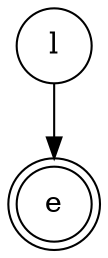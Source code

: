 digraph {   
    node [shape = doublecircle, color = black] e ;
    node [shape = circle];
    node [color= black];
    l -> e;	
}
